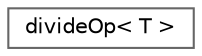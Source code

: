 digraph "Graphical Class Hierarchy"
{
 // LATEX_PDF_SIZE
  bgcolor="transparent";
  edge [fontname=Helvetica,fontsize=10,labelfontname=Helvetica,labelfontsize=10];
  node [fontname=Helvetica,fontsize=10,shape=box,height=0.2,width=0.4];
  rankdir="LR";
  Node0 [id="Node000000",label="divideOp\< T \>",height=0.2,width=0.4,color="grey40", fillcolor="white", style="filled",URL="$structFoam_1_1divideOp.html",tooltip=" "];
}
